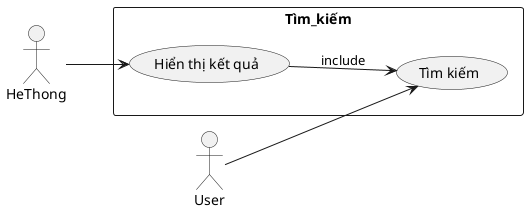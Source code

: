 @startuml
left to right direction

actor HeThong as HT
actor User as User
rectangle Tìm_kiếm {
  usecase "Tìm kiếm" as Search
  usecase "Hiển thị kết quả" as Result
}
User --> Search
HT --> Result

Result --> Search: include
@enduml